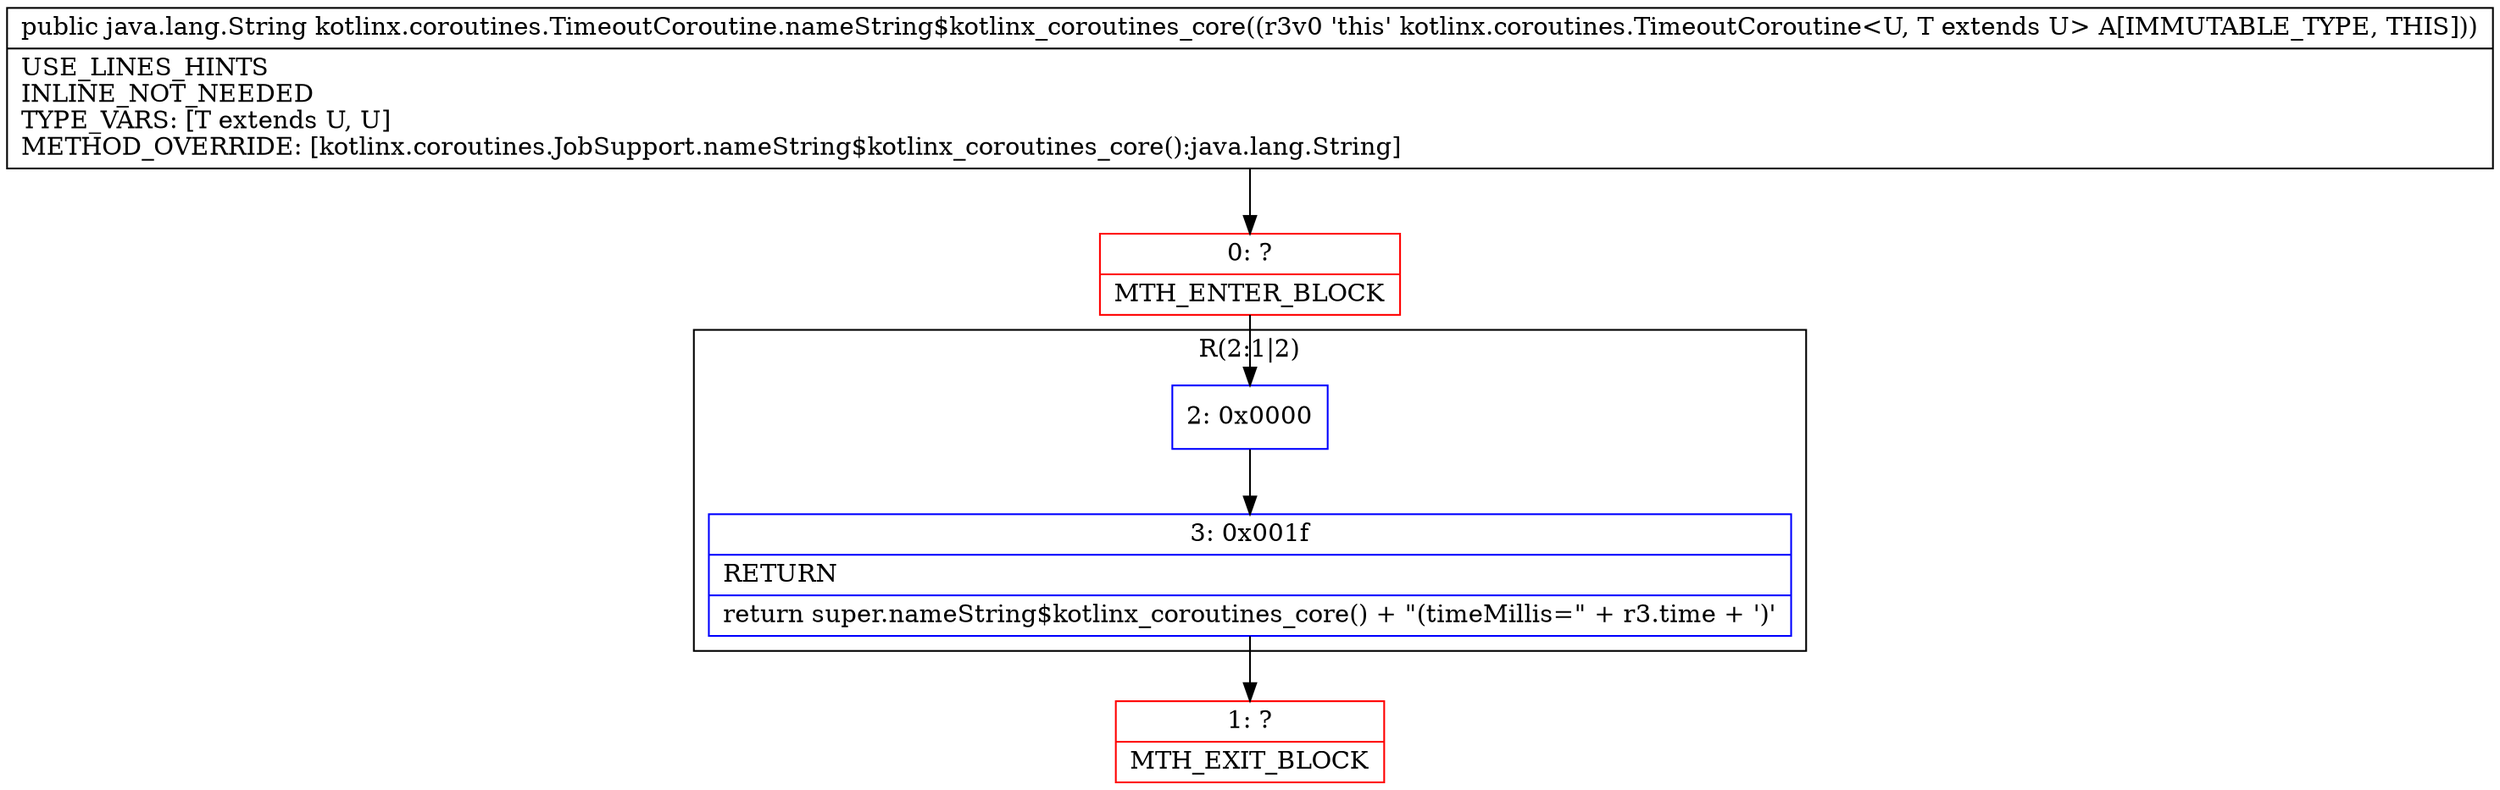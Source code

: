 digraph "CFG forkotlinx.coroutines.TimeoutCoroutine.nameString$kotlinx_coroutines_core()Ljava\/lang\/String;" {
subgraph cluster_Region_1953765474 {
label = "R(2:1|2)";
node [shape=record,color=blue];
Node_2 [shape=record,label="{2\:\ 0x0000}"];
Node_3 [shape=record,label="{3\:\ 0x001f|RETURN\l|return super.nameString$kotlinx_coroutines_core() + \"(timeMillis=\" + r3.time + ')'\l}"];
}
Node_0 [shape=record,color=red,label="{0\:\ ?|MTH_ENTER_BLOCK\l}"];
Node_1 [shape=record,color=red,label="{1\:\ ?|MTH_EXIT_BLOCK\l}"];
MethodNode[shape=record,label="{public java.lang.String kotlinx.coroutines.TimeoutCoroutine.nameString$kotlinx_coroutines_core((r3v0 'this' kotlinx.coroutines.TimeoutCoroutine\<U, T extends U\> A[IMMUTABLE_TYPE, THIS]))  | USE_LINES_HINTS\lINLINE_NOT_NEEDED\lTYPE_VARS: [T extends U, U]\lMETHOD_OVERRIDE: [kotlinx.coroutines.JobSupport.nameString$kotlinx_coroutines_core():java.lang.String]\l}"];
MethodNode -> Node_0;Node_2 -> Node_3;
Node_3 -> Node_1;
Node_0 -> Node_2;
}

